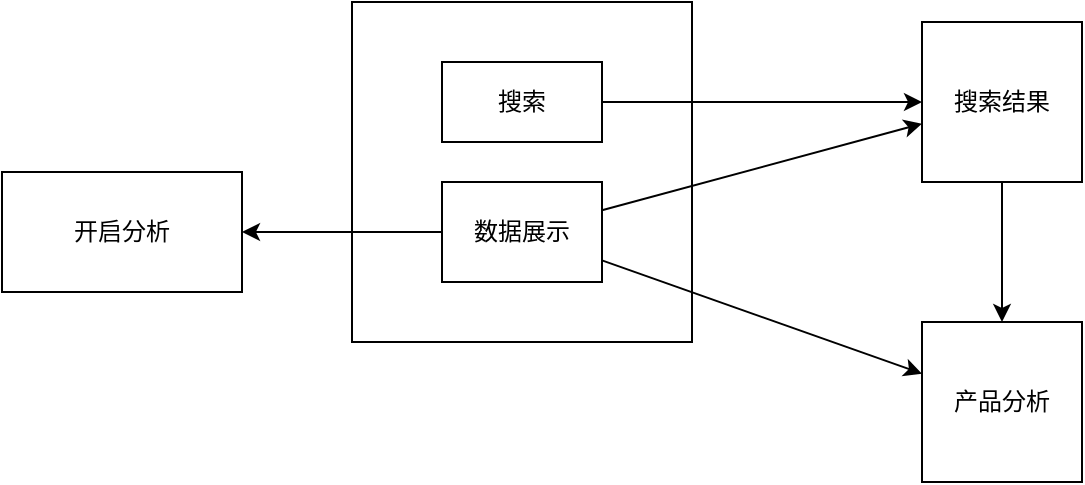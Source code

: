 <mxfile>
    <diagram id="OdHp7oeM7AUuHhxV68bo" name="第 1 页">
        <mxGraphModel dx="1561" dy="437" grid="1" gridSize="10" guides="1" tooltips="1" connect="1" arrows="1" fold="1" page="1" pageScale="1" pageWidth="827" pageHeight="1169" math="0" shadow="0">
            <root>
                <mxCell id="0"/>
                <mxCell id="1" parent="0"/>
                <mxCell id="3" value="" style="whiteSpace=wrap;html=1;aspect=fixed;" vertex="1" parent="1">
                    <mxGeometry x="115" y="80" width="170" height="170" as="geometry"/>
                </mxCell>
                <mxCell id="12" style="edgeStyle=none;html=1;entryX=0;entryY=0.5;entryDx=0;entryDy=0;" edge="1" parent="1" source="4" target="11">
                    <mxGeometry relative="1" as="geometry"/>
                </mxCell>
                <mxCell id="4" value="搜索" style="rounded=0;whiteSpace=wrap;html=1;" vertex="1" parent="1">
                    <mxGeometry x="160" y="110" width="80" height="40" as="geometry"/>
                </mxCell>
                <mxCell id="13" style="edgeStyle=none;html=1;" edge="1" parent="1" source="5" target="11">
                    <mxGeometry relative="1" as="geometry"/>
                </mxCell>
                <mxCell id="16" style="edgeStyle=none;html=1;" edge="1" parent="1" source="5" target="15">
                    <mxGeometry relative="1" as="geometry"/>
                </mxCell>
                <mxCell id="19" style="edgeStyle=none;html=1;" edge="1" parent="1" source="5" target="18">
                    <mxGeometry relative="1" as="geometry"/>
                </mxCell>
                <mxCell id="5" value="数据展示" style="rounded=0;whiteSpace=wrap;html=1;" vertex="1" parent="1">
                    <mxGeometry x="160" y="170" width="80" height="50" as="geometry"/>
                </mxCell>
                <mxCell id="20" style="edgeStyle=none;html=1;" edge="1" parent="1" source="11" target="15">
                    <mxGeometry relative="1" as="geometry"/>
                </mxCell>
                <mxCell id="11" value="搜索结果" style="whiteSpace=wrap;html=1;aspect=fixed;" vertex="1" parent="1">
                    <mxGeometry x="400" y="90" width="80" height="80" as="geometry"/>
                </mxCell>
                <mxCell id="15" value="产品分析" style="whiteSpace=wrap;html=1;aspect=fixed;" vertex="1" parent="1">
                    <mxGeometry x="400" y="240" width="80" height="80" as="geometry"/>
                </mxCell>
                <mxCell id="18" value="开启分析" style="rounded=0;whiteSpace=wrap;html=1;" vertex="1" parent="1">
                    <mxGeometry x="-60" y="165" width="120" height="60" as="geometry"/>
                </mxCell>
            </root>
        </mxGraphModel>
    </diagram>
</mxfile>